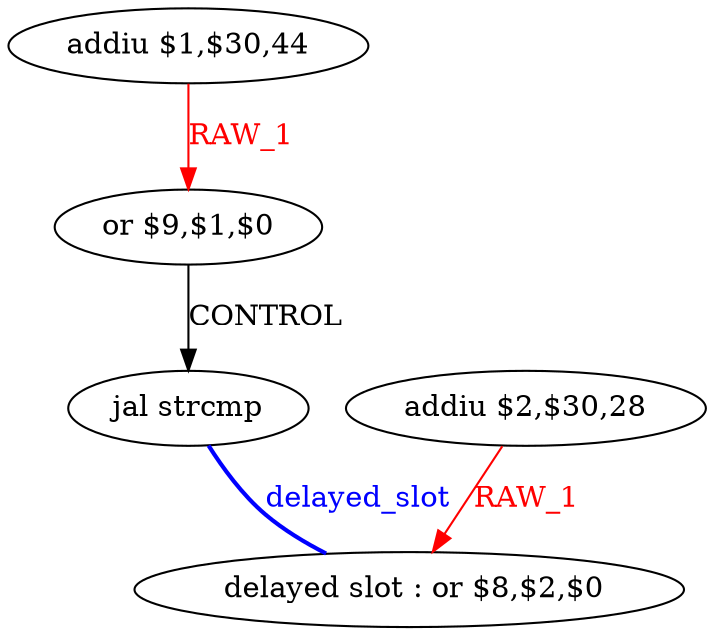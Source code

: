 digraph G1 {
node [shape = ellipse];
i4 [label = " delayed slot : or $8,$2,$0"] ;
i3 ->  i4 [style = bold, dir= none, fontcolor = blue, color = blue, label= "delayed_slot"];
i3 [label = "jal strcmp"] ;
i0 [label = "addiu $2,$30,28"] ;
i0 ->  i4 [color = red, fontcolor = red, label= "RAW_1"];
i1 [label = "addiu $1,$30,44"] ;
i1 ->  i2 [color = red, fontcolor = red, label= "RAW_1"];
i2 [label = "or $9,$1,$0"] ;
i2 ->  i3 [label= "CONTROL"];
}

